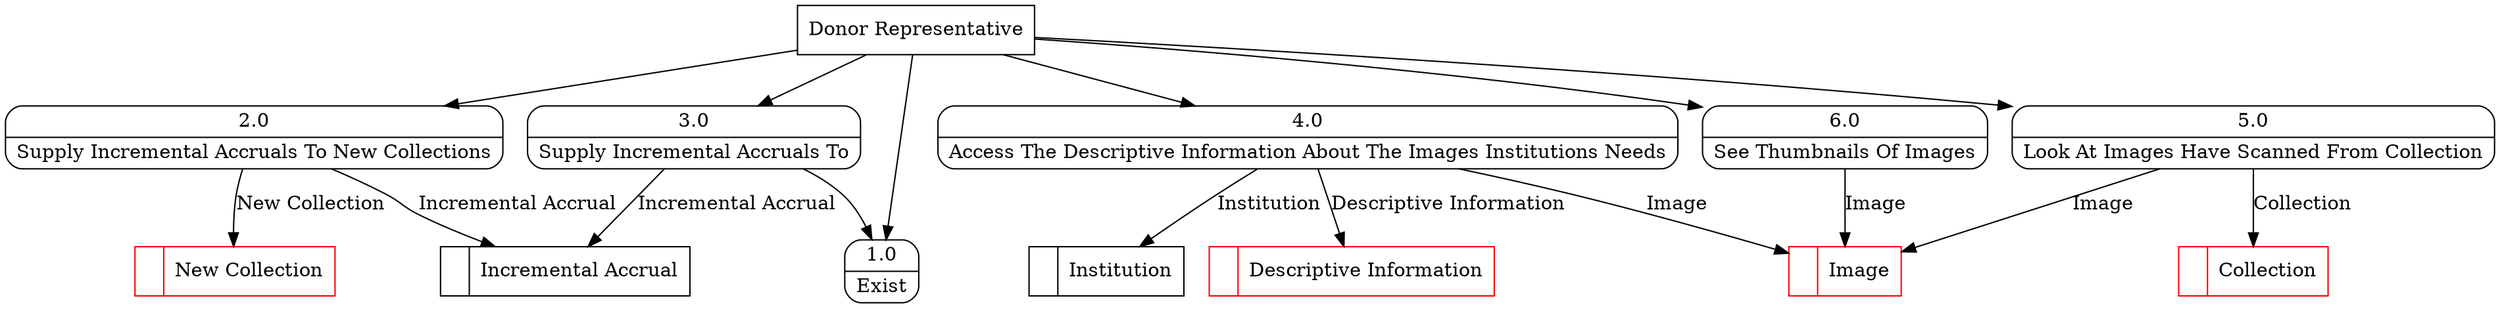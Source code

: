 digraph dfd2{ 
node[shape=record]
200 [label="<f0>  |<f1> Incremental Accrual " ];
201 [label="<f0>  |<f1> New Collection " color=red];
202 [label="<f0>  |<f1> Descriptive Information " color=red];
203 [label="<f0>  |<f1> Image " color=red];
204 [label="<f0>  |<f1> Institution " ];
205 [label="<f0>  |<f1> Collection " color=red];
206 [label="Donor Representative" shape=box];
207 [label="{<f0> 1.0|<f1> Exist }" shape=Mrecord];
208 [label="{<f0> 2.0|<f1> Supply Incremental Accruals To New Collections }" shape=Mrecord];
209 [label="{<f0> 3.0|<f1> Supply Incremental Accruals To }" shape=Mrecord];
210 [label="{<f0> 4.0|<f1> Access The Descriptive Information About The Images Institutions Needs }" shape=Mrecord];
211 [label="{<f0> 5.0|<f1> Look At Images Have Scanned From Collection }" shape=Mrecord];
212 [label="{<f0> 6.0|<f1> See Thumbnails Of Images }" shape=Mrecord];
206 -> 207
206 -> 208
206 -> 209
206 -> 210
206 -> 211
206 -> 212
208 -> 200 [label="Incremental Accrual"]
208 -> 201 [label="New Collection"]
209 -> 207
209 -> 200 [label="Incremental Accrual"]
210 -> 202 [label="Descriptive Information"]
210 -> 203 [label="Image"]
210 -> 204 [label="Institution"]
211 -> 205 [label="Collection"]
211 -> 203 [label="Image"]
212 -> 203 [label="Image"]
}